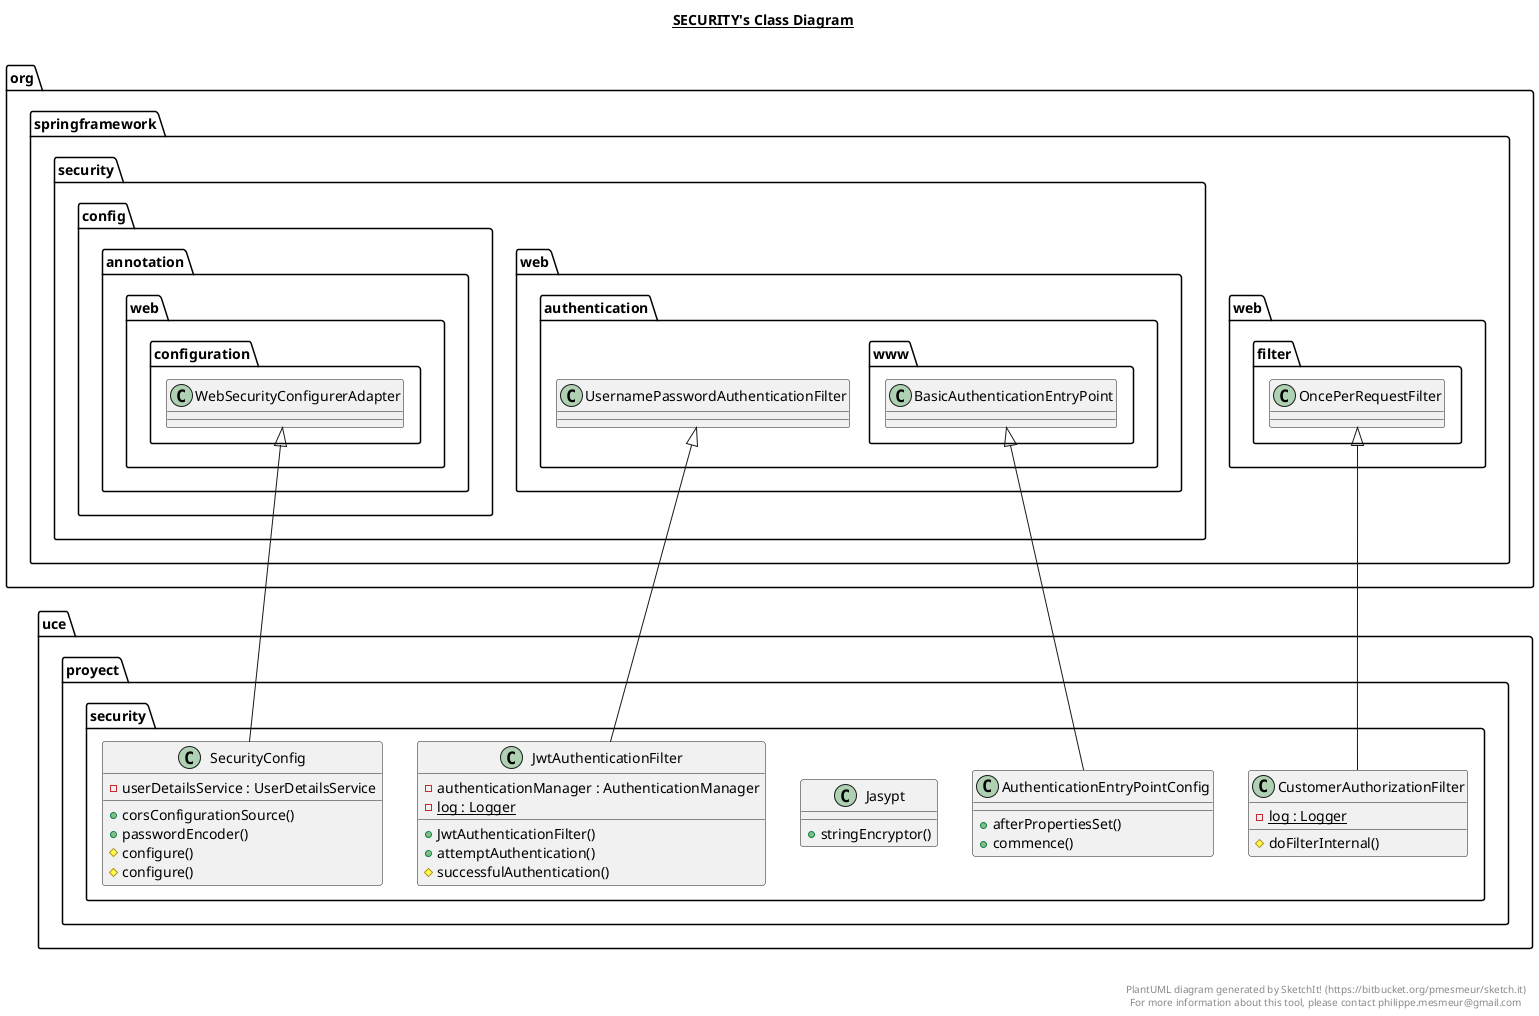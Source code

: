 @startuml

title __SECURITY's Class Diagram__\n

    namespace uce.proyect {
      namespace security {
        class uce.proyect.security.AuthenticationEntryPointConfig {
            + afterPropertiesSet()
            + commence()
        }
    }
  }
  

    namespace uce.proyect {
      namespace security {
        class uce.proyect.security.CustomerAuthorizationFilter {
            {static} - log : Logger
            # doFilterInternal()
      }
    }
  }
  

    namespace uce.proyect {
      namespace security {
        class uce.proyect.security.Jasypt {
            + stringEncryptor()
      }
    }
  }
  

    namespace uce.proyect {
      namespace security {
        class uce.proyect.security.JwtAuthenticationFilter {
            - authenticationManager : AuthenticationManager
            {static} - log : Logger
            + JwtAuthenticationFilter()
            + attemptAuthentication()
            # successfulAuthentication()
        }
      }
  }
  

    namespace uce.proyect {
      namespace security {
        class uce.proyect.security.SecurityConfig {
            - userDetailsService : UserDetailsService
            + corsConfigurationSource()
            + passwordEncoder()
            # configure()
            # configure()
      }
    }
  }
  

  uce.proyect.security.AuthenticationEntryPointConfig -up-|> org.springframework.security.web.authentication.www.BasicAuthenticationEntryPoint
  uce.proyect.security.CustomerAuthorizationFilter -up-|> org.springframework.web.filter.OncePerRequestFilter
  uce.proyect.security.JwtAuthenticationFilter -up-|> org.springframework.security.web.authentication.UsernamePasswordAuthenticationFilter
  uce.proyect.security.SecurityConfig -up-|> org.springframework.security.config.annotation.web.configuration.WebSecurityConfigurerAdapter


right footer


PlantUML diagram generated by SketchIt! (https://bitbucket.org/pmesmeur/sketch.it)
For more information about this tool, please contact philippe.mesmeur@gmail.com
endfooter

@enduml
